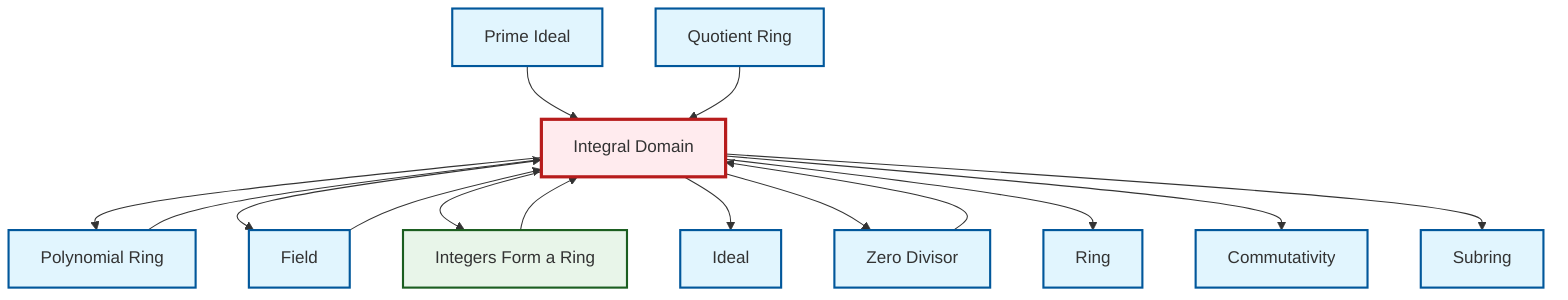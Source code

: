 graph TD
    classDef definition fill:#e1f5fe,stroke:#01579b,stroke-width:2px
    classDef theorem fill:#f3e5f5,stroke:#4a148c,stroke-width:2px
    classDef axiom fill:#fff3e0,stroke:#e65100,stroke-width:2px
    classDef example fill:#e8f5e9,stroke:#1b5e20,stroke-width:2px
    classDef current fill:#ffebee,stroke:#b71c1c,stroke-width:3px
    def-integral-domain["Integral Domain"]:::definition
    def-ideal["Ideal"]:::definition
    def-zero-divisor["Zero Divisor"]:::definition
    def-field["Field"]:::definition
    ex-integers-ring["Integers Form a Ring"]:::example
    def-quotient-ring["Quotient Ring"]:::definition
    def-polynomial-ring["Polynomial Ring"]:::definition
    def-commutativity["Commutativity"]:::definition
    def-subring["Subring"]:::definition
    def-ring["Ring"]:::definition
    def-prime-ideal["Prime Ideal"]:::definition
    def-zero-divisor --> def-integral-domain
    def-prime-ideal --> def-integral-domain
    def-integral-domain --> def-polynomial-ring
    def-integral-domain --> def-field
    def-integral-domain --> ex-integers-ring
    def-quotient-ring --> def-integral-domain
    def-integral-domain --> def-ideal
    def-integral-domain --> def-zero-divisor
    def-field --> def-integral-domain
    def-integral-domain --> def-ring
    def-integral-domain --> def-commutativity
    def-integral-domain --> def-subring
    ex-integers-ring --> def-integral-domain
    def-polynomial-ring --> def-integral-domain
    class def-integral-domain current